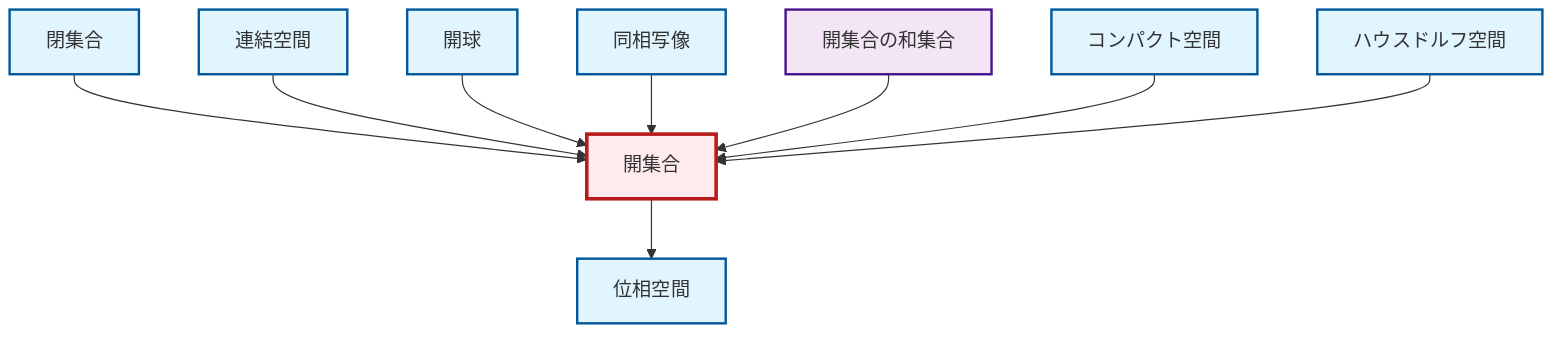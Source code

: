 graph TD
    classDef definition fill:#e1f5fe,stroke:#01579b,stroke-width:2px
    classDef theorem fill:#f3e5f5,stroke:#4a148c,stroke-width:2px
    classDef axiom fill:#fff3e0,stroke:#e65100,stroke-width:2px
    classDef example fill:#e8f5e9,stroke:#1b5e20,stroke-width:2px
    classDef current fill:#ffebee,stroke:#b71c1c,stroke-width:3px
    def-hausdorff["ハウスドルフ空間"]:::definition
    def-homeomorphism["同相写像"]:::definition
    def-open-set["開集合"]:::definition
    def-connected["連結空間"]:::definition
    def-closed-set["閉集合"]:::definition
    def-topological-space["位相空間"]:::definition
    thm-union-open-sets["開集合の和集合"]:::theorem
    def-open-ball["開球"]:::definition
    def-compact["コンパクト空間"]:::definition
    def-closed-set --> def-open-set
    def-open-set --> def-topological-space
    def-connected --> def-open-set
    def-open-ball --> def-open-set
    def-homeomorphism --> def-open-set
    thm-union-open-sets --> def-open-set
    def-compact --> def-open-set
    def-hausdorff --> def-open-set
    class def-open-set current